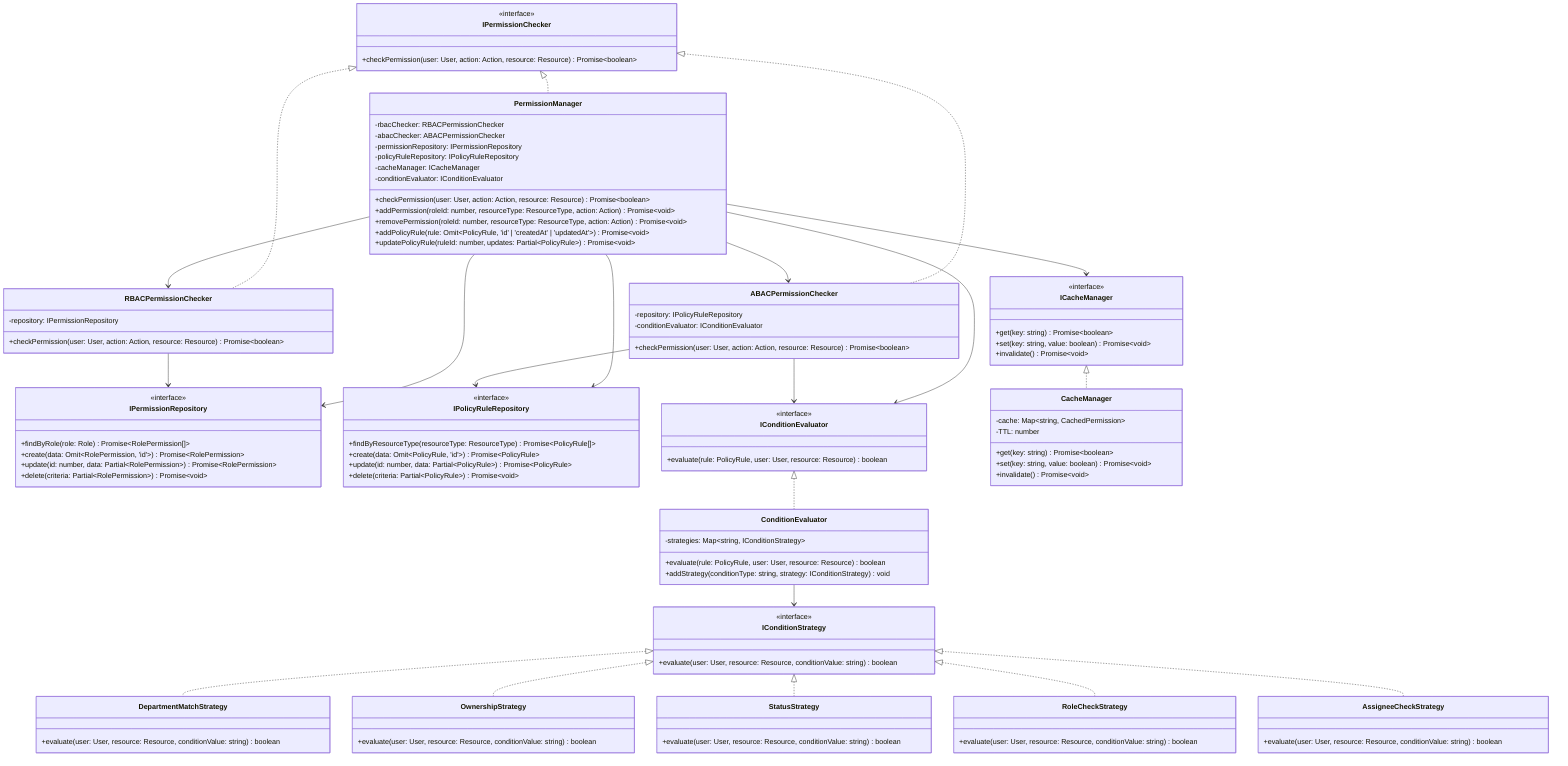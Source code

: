 classDiagram
    class IPermissionChecker {
        <<interface>>
        +checkPermission(user: User, action: Action, resource: Resource) Promise~boolean~
    }

    class ICacheManager {
        <<interface>>
        +get(key: string) Promise~boolean~
        +set(key: string, value: boolean) Promise~void~
        +invalidate() Promise~void~
    }

    class IPermissionRepository {
        <<interface>>
        +findByRole(role: Role) Promise~RolePermission[]~
        +create(data: Omit~RolePermission, 'id'~) Promise~RolePermission~
        +update(id: number, data: Partial~RolePermission~) Promise~RolePermission~
        +delete(criteria: Partial~RolePermission~) Promise~void~
    }

    class IPolicyRuleRepository {
        <<interface>>
        +findByResourceType(resourceType: ResourceType) Promise~PolicyRule[]~
        +create(data: Omit~PolicyRule, 'id'~) Promise~PolicyRule~
        +update(id: number, data: Partial~PolicyRule~) Promise~PolicyRule~
        +delete(criteria: Partial~PolicyRule~) Promise~void~
    }

    class IConditionEvaluator {
        <<interface>>
        +evaluate(rule: PolicyRule, user: User, resource: Resource) boolean
    }

    class IConditionStrategy {
        <<interface>>
        +evaluate(user: User, resource: Resource, conditionValue: string) boolean
    }

    class PermissionManager {
        -rbacChecker: RBACPermissionChecker
        -abacChecker: ABACPermissionChecker
        -permissionRepository: IPermissionRepository
        -policyRuleRepository: IPolicyRuleRepository
        -cacheManager: ICacheManager
        -conditionEvaluator: IConditionEvaluator
        +checkPermission(user: User, action: Action, resource: Resource) Promise~boolean~
        +addPermission(roleId: number, resourceType: ResourceType, action: Action) Promise~void~
        +removePermission(roleId: number, resourceType: ResourceType, action: Action) Promise~void~
        +addPolicyRule(rule: Omit~PolicyRule, 'id' | 'createdAt' | 'updatedAt'~) Promise~void~
        +updatePolicyRule(ruleId: number, updates: Partial~PolicyRule~) Promise~void~
    }

    class RBACPermissionChecker {
        -repository: IPermissionRepository
        +checkPermission(user: User, action: Action, resource: Resource) Promise~boolean~
    }

    class ABACPermissionChecker {
        -repository: IPolicyRuleRepository
        -conditionEvaluator: IConditionEvaluator
        +checkPermission(user: User, action: Action, resource: Resource) Promise~boolean~
    }

    class ConditionEvaluator {
        -strategies: Map~string, IConditionStrategy~
        +evaluate(rule: PolicyRule, user: User, resource: Resource) boolean
        +addStrategy(conditionType: string, strategy: IConditionStrategy) void
    }

    class CacheManager {
        -cache: Map~string, CachedPermission~
        -TTL: number
        +get(key: string) Promise~boolean~
        +set(key: string, value: boolean) Promise~void~
        +invalidate() Promise~void~
    }

    class DepartmentMatchStrategy {
        +evaluate(user: User, resource: Resource, conditionValue: string) boolean
    }

    class OwnershipStrategy {
        +evaluate(user: User, resource: Resource, conditionValue: string) boolean
    }

    class StatusStrategy {
        +evaluate(user: User, resource: Resource, conditionValue: string) boolean
    }

    class RoleCheckStrategy {
        +evaluate(user: User, resource: Resource, conditionValue: string) boolean
    }

    class AssigneeCheckStrategy {
        +evaluate(user: User, resource: Resource, conditionValue: string) boolean
    }

    IPermissionChecker <|.. PermissionManager
    IPermissionChecker <|.. RBACPermissionChecker
    IPermissionChecker <|.. ABACPermissionChecker
    ICacheManager <|.. CacheManager
    IConditionEvaluator <|.. ConditionEvaluator
    IConditionStrategy <|.. DepartmentMatchStrategy
    IConditionStrategy <|.. OwnershipStrategy
    IConditionStrategy <|.. StatusStrategy
    IConditionStrategy <|.. RoleCheckStrategy
    IConditionStrategy <|.. AssigneeCheckStrategy

    PermissionManager --> RBACPermissionChecker
    PermissionManager --> ABACPermissionChecker
    PermissionManager --> ICacheManager
    PermissionManager --> IConditionEvaluator
    PermissionManager --> IPermissionRepository
    PermissionManager --> IPolicyRuleRepository
    RBACPermissionChecker --> IPermissionRepository
    ABACPermissionChecker --> IPolicyRuleRepository
    ABACPermissionChecker --> IConditionEvaluator
    ConditionEvaluator --> IConditionStrategy
